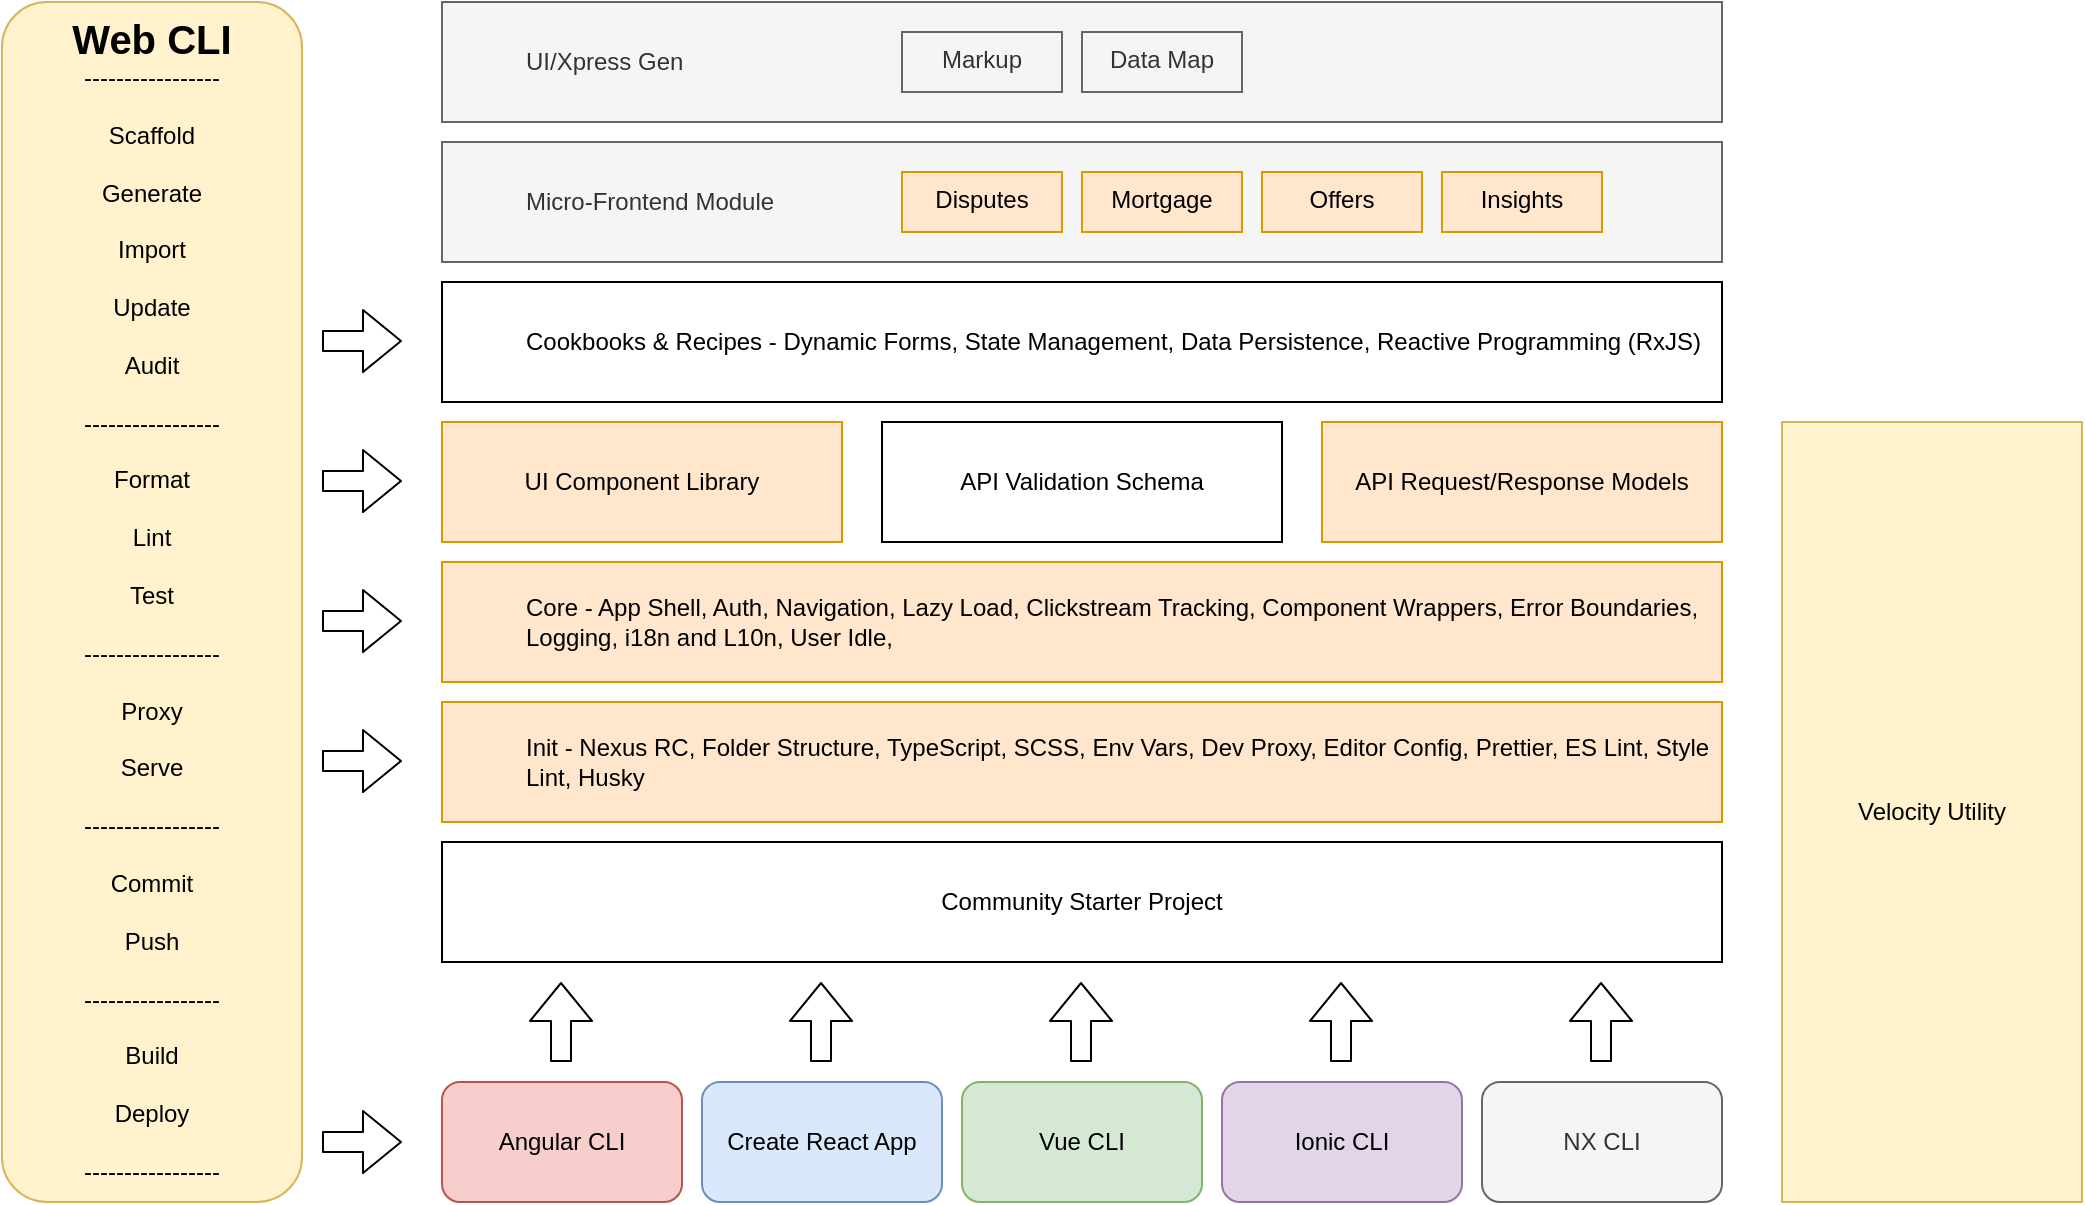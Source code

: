 <mxfile version="16.4.5" type="github">
  <diagram id="HEiGUlukCGZqpBvKubvR" name="Page-1">
    <mxGraphModel dx="1554" dy="909" grid="1" gridSize="10" guides="1" tooltips="1" connect="1" arrows="1" fold="1" page="1" pageScale="1" pageWidth="850" pageHeight="1100" math="0" shadow="0">
      <root>
        <mxCell id="0" />
        <mxCell id="1" parent="0" />
        <mxCell id="8d0RVLimi-yqicXbfbM0-1" value="Community Starter Project" style="rounded=0;whiteSpace=wrap;html=1;" parent="1" vertex="1">
          <mxGeometry x="230" y="430" width="640" height="60" as="geometry" />
        </mxCell>
        <mxCell id="8d0RVLimi-yqicXbfbM0-3" value="Angular CLI" style="rounded=1;whiteSpace=wrap;html=1;fillColor=#f8cecc;strokeColor=#b85450;" parent="1" vertex="1">
          <mxGeometry x="230" y="550" width="120" height="60" as="geometry" />
        </mxCell>
        <mxCell id="8d0RVLimi-yqicXbfbM0-4" value="Create React App" style="rounded=1;whiteSpace=wrap;html=1;fillColor=#dae8fc;strokeColor=#6c8ebf;" parent="1" vertex="1">
          <mxGeometry x="360" y="550" width="120" height="60" as="geometry" />
        </mxCell>
        <mxCell id="8d0RVLimi-yqicXbfbM0-5" value="Vue CLI" style="rounded=1;whiteSpace=wrap;html=1;fillColor=#d5e8d4;strokeColor=#82b366;" parent="1" vertex="1">
          <mxGeometry x="490" y="550" width="120" height="60" as="geometry" />
        </mxCell>
        <mxCell id="8d0RVLimi-yqicXbfbM0-6" value="Ionic CLI" style="rounded=1;whiteSpace=wrap;html=1;fillColor=#e1d5e7;strokeColor=#9673a6;" parent="1" vertex="1">
          <mxGeometry x="620" y="550" width="120" height="60" as="geometry" />
        </mxCell>
        <mxCell id="8d0RVLimi-yqicXbfbM0-7" value="&lt;b style=&quot;font-size: 20px&quot;&gt;Web CLI&lt;br&gt;&lt;/b&gt;-----------------&lt;br&gt;&lt;br&gt;Scaffold&lt;br&gt;&lt;br&gt;Generate&lt;br&gt;&lt;br&gt;Import&lt;br&gt;&lt;br&gt;Update&lt;br&gt;&lt;br&gt;Audit&lt;br&gt;&lt;br&gt;-----------------&lt;br&gt;&lt;br&gt;Format&lt;br&gt;&lt;br&gt;Lint&lt;br&gt;&lt;br&gt;Test&lt;br&gt;&lt;br&gt;-----------------&lt;br&gt;&lt;br&gt;Proxy&lt;br&gt;&lt;br&gt;Serve&lt;br&gt;&lt;br&gt;-----------------&lt;br&gt;&lt;br&gt;Commit&lt;br&gt;&lt;br&gt;Push&lt;br&gt;&lt;br&gt;-----------------&lt;br&gt;&lt;br&gt;Build&lt;br&gt;&lt;br&gt;Deploy&lt;br&gt;&lt;br&gt;-----------------" style="rounded=1;whiteSpace=wrap;html=1;fillColor=#fff2cc;strokeColor=#d6b656;verticalAlign=top;" parent="1" vertex="1">
          <mxGeometry x="10" y="10" width="150" height="600" as="geometry" />
        </mxCell>
        <mxCell id="8d0RVLimi-yqicXbfbM0-8" value="&lt;blockquote style=&quot;margin: 0 0 0 40px ; border: none ; padding: 0px&quot;&gt;Core - App Shell, Auth, Navigation, Lazy Load, Clickstream Tracking, Component Wrappers, Error Boundaries, Logging, i18n and L10n, User Idle,&amp;nbsp;&lt;/blockquote&gt;" style="rounded=0;whiteSpace=wrap;html=1;fillColor=#ffe6cc;strokeColor=#d79b00;align=left;" parent="1" vertex="1">
          <mxGeometry x="230" y="290" width="640" height="60" as="geometry" />
        </mxCell>
        <mxCell id="8d0RVLimi-yqicXbfbM0-9" value="&lt;blockquote style=&quot;margin: 0 0 0 40px ; border: none ; padding: 0px&quot;&gt;&lt;span&gt;Micro-Frontend Module&lt;/span&gt;&lt;/blockquote&gt;" style="rounded=0;whiteSpace=wrap;html=1;align=left;fillColor=#f5f5f5;fontColor=#333333;strokeColor=#666666;" parent="1" vertex="1">
          <mxGeometry x="230" y="80" width="640" height="60" as="geometry" />
        </mxCell>
        <mxCell id="8d0RVLimi-yqicXbfbM0-10" value="" style="shape=flexArrow;endArrow=classic;html=1;fillColor=#ffffff;" parent="1" edge="1">
          <mxGeometry width="50" height="50" relative="1" as="geometry">
            <mxPoint x="170" y="580" as="sourcePoint" />
            <mxPoint x="210" y="580" as="targetPoint" />
          </mxGeometry>
        </mxCell>
        <mxCell id="8d0RVLimi-yqicXbfbM0-11" value="" style="shape=flexArrow;endArrow=classic;html=1;fillColor=#ffffff;" parent="1" edge="1">
          <mxGeometry width="50" height="50" relative="1" as="geometry">
            <mxPoint x="289.5" y="540" as="sourcePoint" />
            <mxPoint x="289.5" y="500" as="targetPoint" />
          </mxGeometry>
        </mxCell>
        <mxCell id="8d0RVLimi-yqicXbfbM0-12" value="" style="shape=flexArrow;endArrow=classic;html=1;fillColor=#ffffff;" parent="1" edge="1">
          <mxGeometry width="50" height="50" relative="1" as="geometry">
            <mxPoint x="419.5" y="540" as="sourcePoint" />
            <mxPoint x="419.5" y="500" as="targetPoint" />
          </mxGeometry>
        </mxCell>
        <mxCell id="8d0RVLimi-yqicXbfbM0-13" value="" style="shape=flexArrow;endArrow=classic;html=1;fillColor=#ffffff;" parent="1" edge="1">
          <mxGeometry width="50" height="50" relative="1" as="geometry">
            <mxPoint x="549.5" y="540" as="sourcePoint" />
            <mxPoint x="549.5" y="500" as="targetPoint" />
          </mxGeometry>
        </mxCell>
        <mxCell id="8d0RVLimi-yqicXbfbM0-14" value="" style="shape=flexArrow;endArrow=classic;html=1;fillColor=#ffffff;" parent="1" edge="1">
          <mxGeometry width="50" height="50" relative="1" as="geometry">
            <mxPoint x="679.5" y="540" as="sourcePoint" />
            <mxPoint x="679.5" y="500" as="targetPoint" />
          </mxGeometry>
        </mxCell>
        <mxCell id="8d0RVLimi-yqicXbfbM0-15" value="" style="shape=flexArrow;endArrow=classic;html=1;fillColor=#ffffff;" parent="1" edge="1">
          <mxGeometry width="50" height="50" relative="1" as="geometry">
            <mxPoint x="170" y="319.5" as="sourcePoint" />
            <mxPoint x="210" y="319.5" as="targetPoint" />
          </mxGeometry>
        </mxCell>
        <mxCell id="8d0RVLimi-yqicXbfbM0-17" value="" style="shape=flexArrow;endArrow=classic;html=1;fillColor=#ffffff;" parent="1" edge="1">
          <mxGeometry width="50" height="50" relative="1" as="geometry">
            <mxPoint x="170" y="249.5" as="sourcePoint" />
            <mxPoint x="210" y="249.5" as="targetPoint" />
          </mxGeometry>
        </mxCell>
        <mxCell id="8d0RVLimi-yqicXbfbM0-18" value="&lt;blockquote style=&quot;margin: 0 0 0 40px ; border: none ; padding: 0px&quot;&gt;UI/Xpress Gen&lt;/blockquote&gt;" style="rounded=0;whiteSpace=wrap;html=1;align=left;fillColor=#f5f5f5;fontColor=#333333;strokeColor=#666666;" parent="1" vertex="1">
          <mxGeometry x="230" y="10" width="640" height="60" as="geometry" />
        </mxCell>
        <mxCell id="8d0RVLimi-yqicXbfbM0-19" value="&lt;blockquote style=&quot;margin: 0 0 0 40px ; border: none ; padding: 0px&quot;&gt;Cookbooks &amp;amp; Recipes - Dynamic Forms, State Management, Data Persistence, Reactive Programming (RxJS)&lt;/blockquote&gt;" style="rounded=0;whiteSpace=wrap;html=1;align=left;" parent="1" vertex="1">
          <mxGeometry x="230" y="150" width="640" height="60" as="geometry" />
        </mxCell>
        <mxCell id="8d0RVLimi-yqicXbfbM0-20" value="UI Component Library" style="rounded=0;whiteSpace=wrap;html=1;fillColor=#ffe6cc;strokeColor=#d79b00;" parent="1" vertex="1">
          <mxGeometry x="230" y="220" width="200" height="60" as="geometry" />
        </mxCell>
        <mxCell id="8d0RVLimi-yqicXbfbM0-21" value="API Request/Response Models" style="rounded=0;whiteSpace=wrap;html=1;fillColor=#ffe6cc;strokeColor=#d79b00;" parent="1" vertex="1">
          <mxGeometry x="670" y="220" width="200" height="60" as="geometry" />
        </mxCell>
        <mxCell id="8d0RVLimi-yqicXbfbM0-22" value="API Validation Schema" style="rounded=0;whiteSpace=wrap;html=1;" parent="1" vertex="1">
          <mxGeometry x="450" y="220" width="200" height="60" as="geometry" />
        </mxCell>
        <mxCell id="8d0RVLimi-yqicXbfbM0-23" value="" style="shape=flexArrow;endArrow=classic;html=1;fillColor=#ffffff;" parent="1" edge="1">
          <mxGeometry width="50" height="50" relative="1" as="geometry">
            <mxPoint x="170" y="179.5" as="sourcePoint" />
            <mxPoint x="210" y="179.5" as="targetPoint" />
          </mxGeometry>
        </mxCell>
        <mxCell id="8d0RVLimi-yqicXbfbM0-24" value="Velocity Utility" style="rounded=0;whiteSpace=wrap;html=1;fillColor=#fff2cc;strokeColor=#d6b656;" parent="1" vertex="1">
          <mxGeometry x="900" y="220" width="150" height="390" as="geometry" />
        </mxCell>
        <mxCell id="tLe-2WMdHiqMxx7N67UK-1" value="Disputes" style="rounded=0;whiteSpace=wrap;html=1;align=center;verticalAlign=top;fillColor=#ffe6cc;strokeColor=#d79b00;" parent="1" vertex="1">
          <mxGeometry x="460" y="95" width="80" height="30" as="geometry" />
        </mxCell>
        <mxCell id="tLe-2WMdHiqMxx7N67UK-2" value="Mortgage" style="rounded=0;whiteSpace=wrap;html=1;align=center;verticalAlign=top;fillColor=#ffe6cc;strokeColor=#d79b00;" parent="1" vertex="1">
          <mxGeometry x="550" y="95" width="80" height="30" as="geometry" />
        </mxCell>
        <mxCell id="tLe-2WMdHiqMxx7N67UK-3" value="Offers" style="rounded=0;whiteSpace=wrap;html=1;align=center;verticalAlign=top;fillColor=#ffe6cc;strokeColor=#d79b00;" parent="1" vertex="1">
          <mxGeometry x="640" y="95" width="80" height="30" as="geometry" />
        </mxCell>
        <mxCell id="tLe-2WMdHiqMxx7N67UK-4" value="Insights" style="rounded=0;whiteSpace=wrap;html=1;align=center;verticalAlign=top;fillColor=#ffe6cc;strokeColor=#d79b00;" parent="1" vertex="1">
          <mxGeometry x="730" y="95" width="80" height="30" as="geometry" />
        </mxCell>
        <mxCell id="tLe-2WMdHiqMxx7N67UK-6" value="NX CLI" style="rounded=1;whiteSpace=wrap;html=1;fillColor=#f5f5f5;strokeColor=#666666;fontColor=#333333;" parent="1" vertex="1">
          <mxGeometry x="750" y="550" width="120" height="60" as="geometry" />
        </mxCell>
        <mxCell id="tLe-2WMdHiqMxx7N67UK-7" value="" style="shape=flexArrow;endArrow=classic;html=1;fillColor=#ffffff;" parent="1" edge="1">
          <mxGeometry width="50" height="50" relative="1" as="geometry">
            <mxPoint x="809.5" y="540" as="sourcePoint" />
            <mxPoint x="809.5" y="500" as="targetPoint" />
          </mxGeometry>
        </mxCell>
        <mxCell id="tLe-2WMdHiqMxx7N67UK-8" value="Markup" style="rounded=0;whiteSpace=wrap;html=1;align=center;verticalAlign=top;fillColor=#f5f5f5;fontColor=#333333;strokeColor=#666666;" parent="1" vertex="1">
          <mxGeometry x="460" y="25" width="80" height="30" as="geometry" />
        </mxCell>
        <mxCell id="tLe-2WMdHiqMxx7N67UK-9" value="Data Map" style="rounded=0;whiteSpace=wrap;html=1;align=center;verticalAlign=top;fillColor=#f5f5f5;fontColor=#333333;strokeColor=#666666;" parent="1" vertex="1">
          <mxGeometry x="550" y="25" width="80" height="30" as="geometry" />
        </mxCell>
        <mxCell id="tLe-2WMdHiqMxx7N67UK-10" value="&lt;blockquote style=&quot;margin: 0 0 0 40px ; border: none ; padding: 0px&quot;&gt;Init - Nexus RC, Folder Structure, TypeScript, SCSS, Env Vars, Dev Proxy, Editor Config, Prettier, ES Lint, Style Lint, Husky&lt;/blockquote&gt;" style="rounded=0;whiteSpace=wrap;html=1;fillColor=#ffe6cc;strokeColor=#d79b00;align=left;" parent="1" vertex="1">
          <mxGeometry x="230" y="360" width="640" height="60" as="geometry" />
        </mxCell>
        <mxCell id="tLe-2WMdHiqMxx7N67UK-11" value="" style="shape=flexArrow;endArrow=classic;html=1;fillColor=#ffffff;" parent="1" edge="1">
          <mxGeometry width="50" height="50" relative="1" as="geometry">
            <mxPoint x="170" y="389.5" as="sourcePoint" />
            <mxPoint x="210" y="389.5" as="targetPoint" />
          </mxGeometry>
        </mxCell>
      </root>
    </mxGraphModel>
  </diagram>
</mxfile>
